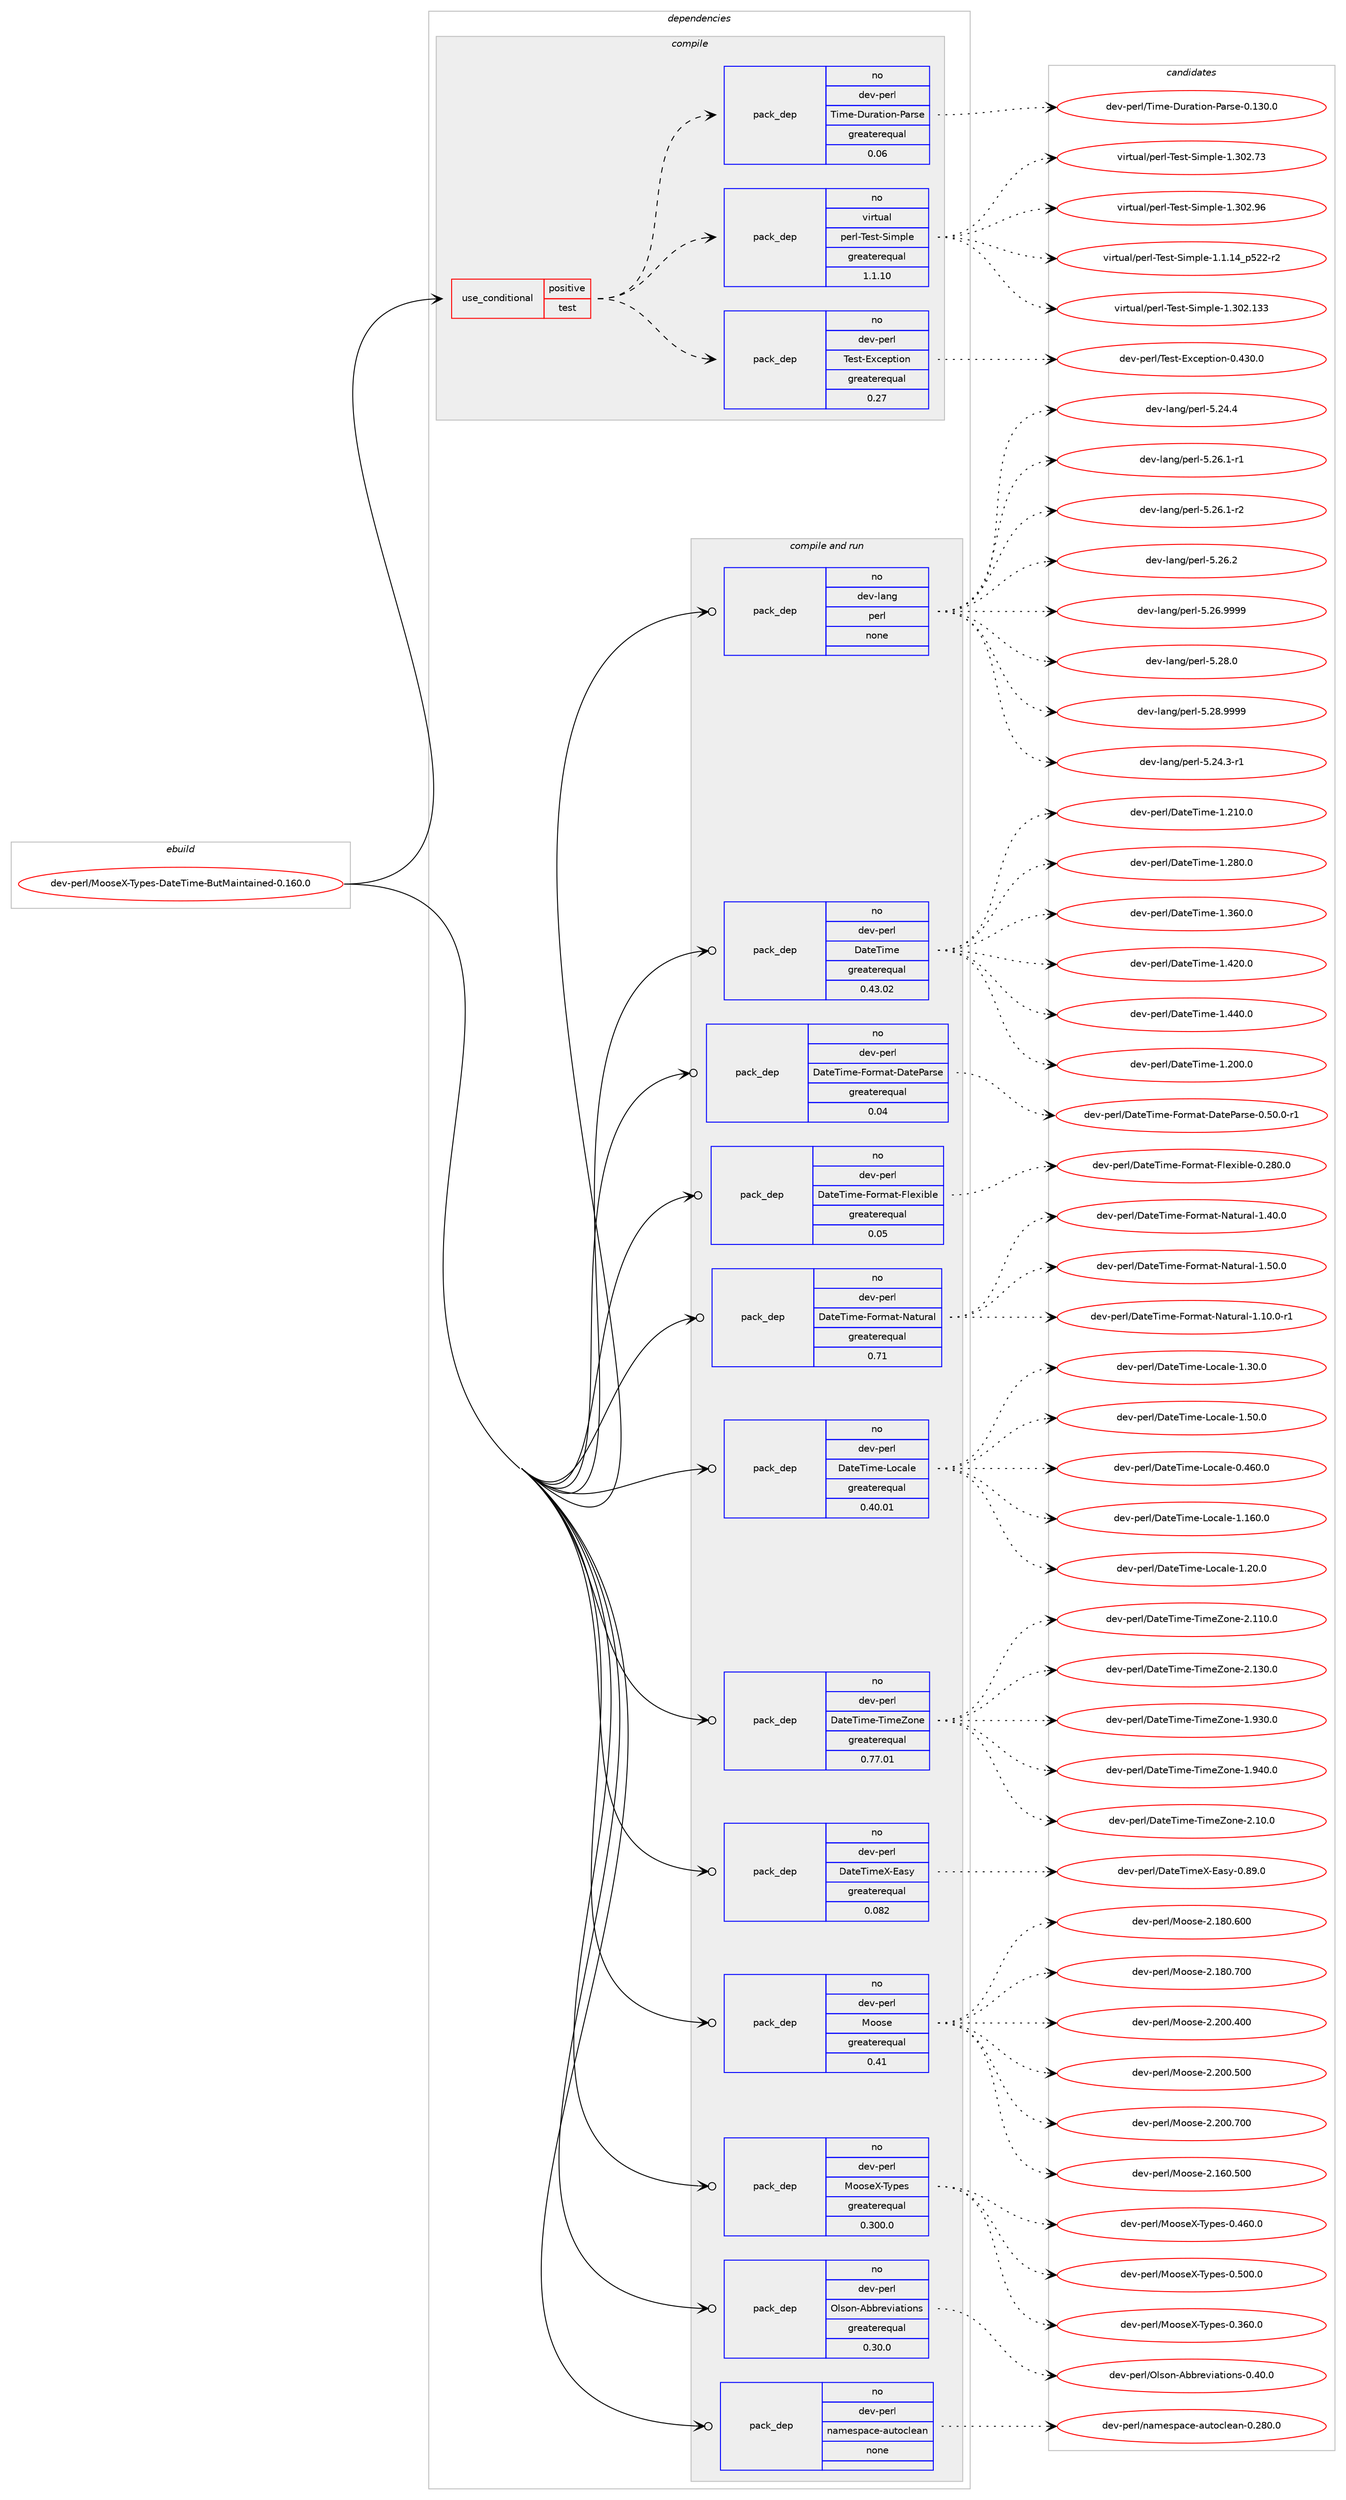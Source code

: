 digraph prolog {

# *************
# Graph options
# *************

newrank=true;
concentrate=true;
compound=true;
graph [rankdir=LR,fontname=Helvetica,fontsize=10,ranksep=1.5];#, ranksep=2.5, nodesep=0.2];
edge  [arrowhead=vee];
node  [fontname=Helvetica,fontsize=10];

# **********
# The ebuild
# **********

subgraph cluster_leftcol {
color=gray;
rank=same;
label=<<i>ebuild</i>>;
id [label="dev-perl/MooseX-Types-DateTime-ButMaintained-0.160.0", color=red, width=4, href="../dev-perl/MooseX-Types-DateTime-ButMaintained-0.160.0.svg"];
}

# ****************
# The dependencies
# ****************

subgraph cluster_midcol {
color=gray;
label=<<i>dependencies</i>>;
subgraph cluster_compile {
fillcolor="#eeeeee";
style=filled;
label=<<i>compile</i>>;
subgraph cond368526 {
dependency1385755 [label=<<TABLE BORDER="0" CELLBORDER="1" CELLSPACING="0" CELLPADDING="4"><TR><TD ROWSPAN="3" CELLPADDING="10">use_conditional</TD></TR><TR><TD>positive</TD></TR><TR><TD>test</TD></TR></TABLE>>, shape=none, color=red];
subgraph pack994174 {
dependency1385756 [label=<<TABLE BORDER="0" CELLBORDER="1" CELLSPACING="0" CELLPADDING="4" WIDTH="220"><TR><TD ROWSPAN="6" CELLPADDING="30">pack_dep</TD></TR><TR><TD WIDTH="110">no</TD></TR><TR><TD>dev-perl</TD></TR><TR><TD>Test-Exception</TD></TR><TR><TD>greaterequal</TD></TR><TR><TD>0.27</TD></TR></TABLE>>, shape=none, color=blue];
}
dependency1385755:e -> dependency1385756:w [weight=20,style="dashed",arrowhead="vee"];
subgraph pack994175 {
dependency1385757 [label=<<TABLE BORDER="0" CELLBORDER="1" CELLSPACING="0" CELLPADDING="4" WIDTH="220"><TR><TD ROWSPAN="6" CELLPADDING="30">pack_dep</TD></TR><TR><TD WIDTH="110">no</TD></TR><TR><TD>virtual</TD></TR><TR><TD>perl-Test-Simple</TD></TR><TR><TD>greaterequal</TD></TR><TR><TD>1.1.10</TD></TR></TABLE>>, shape=none, color=blue];
}
dependency1385755:e -> dependency1385757:w [weight=20,style="dashed",arrowhead="vee"];
subgraph pack994176 {
dependency1385758 [label=<<TABLE BORDER="0" CELLBORDER="1" CELLSPACING="0" CELLPADDING="4" WIDTH="220"><TR><TD ROWSPAN="6" CELLPADDING="30">pack_dep</TD></TR><TR><TD WIDTH="110">no</TD></TR><TR><TD>dev-perl</TD></TR><TR><TD>Time-Duration-Parse</TD></TR><TR><TD>greaterequal</TD></TR><TR><TD>0.06</TD></TR></TABLE>>, shape=none, color=blue];
}
dependency1385755:e -> dependency1385758:w [weight=20,style="dashed",arrowhead="vee"];
}
id:e -> dependency1385755:w [weight=20,style="solid",arrowhead="vee"];
}
subgraph cluster_compileandrun {
fillcolor="#eeeeee";
style=filled;
label=<<i>compile and run</i>>;
subgraph pack994177 {
dependency1385759 [label=<<TABLE BORDER="0" CELLBORDER="1" CELLSPACING="0" CELLPADDING="4" WIDTH="220"><TR><TD ROWSPAN="6" CELLPADDING="30">pack_dep</TD></TR><TR><TD WIDTH="110">no</TD></TR><TR><TD>dev-lang</TD></TR><TR><TD>perl</TD></TR><TR><TD>none</TD></TR><TR><TD></TD></TR></TABLE>>, shape=none, color=blue];
}
id:e -> dependency1385759:w [weight=20,style="solid",arrowhead="odotvee"];
subgraph pack994178 {
dependency1385760 [label=<<TABLE BORDER="0" CELLBORDER="1" CELLSPACING="0" CELLPADDING="4" WIDTH="220"><TR><TD ROWSPAN="6" CELLPADDING="30">pack_dep</TD></TR><TR><TD WIDTH="110">no</TD></TR><TR><TD>dev-perl</TD></TR><TR><TD>DateTime</TD></TR><TR><TD>greaterequal</TD></TR><TR><TD>0.43.02</TD></TR></TABLE>>, shape=none, color=blue];
}
id:e -> dependency1385760:w [weight=20,style="solid",arrowhead="odotvee"];
subgraph pack994179 {
dependency1385761 [label=<<TABLE BORDER="0" CELLBORDER="1" CELLSPACING="0" CELLPADDING="4" WIDTH="220"><TR><TD ROWSPAN="6" CELLPADDING="30">pack_dep</TD></TR><TR><TD WIDTH="110">no</TD></TR><TR><TD>dev-perl</TD></TR><TR><TD>DateTime-Format-DateParse</TD></TR><TR><TD>greaterequal</TD></TR><TR><TD>0.04</TD></TR></TABLE>>, shape=none, color=blue];
}
id:e -> dependency1385761:w [weight=20,style="solid",arrowhead="odotvee"];
subgraph pack994180 {
dependency1385762 [label=<<TABLE BORDER="0" CELLBORDER="1" CELLSPACING="0" CELLPADDING="4" WIDTH="220"><TR><TD ROWSPAN="6" CELLPADDING="30">pack_dep</TD></TR><TR><TD WIDTH="110">no</TD></TR><TR><TD>dev-perl</TD></TR><TR><TD>DateTime-Format-Flexible</TD></TR><TR><TD>greaterequal</TD></TR><TR><TD>0.05</TD></TR></TABLE>>, shape=none, color=blue];
}
id:e -> dependency1385762:w [weight=20,style="solid",arrowhead="odotvee"];
subgraph pack994181 {
dependency1385763 [label=<<TABLE BORDER="0" CELLBORDER="1" CELLSPACING="0" CELLPADDING="4" WIDTH="220"><TR><TD ROWSPAN="6" CELLPADDING="30">pack_dep</TD></TR><TR><TD WIDTH="110">no</TD></TR><TR><TD>dev-perl</TD></TR><TR><TD>DateTime-Format-Natural</TD></TR><TR><TD>greaterequal</TD></TR><TR><TD>0.71</TD></TR></TABLE>>, shape=none, color=blue];
}
id:e -> dependency1385763:w [weight=20,style="solid",arrowhead="odotvee"];
subgraph pack994182 {
dependency1385764 [label=<<TABLE BORDER="0" CELLBORDER="1" CELLSPACING="0" CELLPADDING="4" WIDTH="220"><TR><TD ROWSPAN="6" CELLPADDING="30">pack_dep</TD></TR><TR><TD WIDTH="110">no</TD></TR><TR><TD>dev-perl</TD></TR><TR><TD>DateTime-Locale</TD></TR><TR><TD>greaterequal</TD></TR><TR><TD>0.40.01</TD></TR></TABLE>>, shape=none, color=blue];
}
id:e -> dependency1385764:w [weight=20,style="solid",arrowhead="odotvee"];
subgraph pack994183 {
dependency1385765 [label=<<TABLE BORDER="0" CELLBORDER="1" CELLSPACING="0" CELLPADDING="4" WIDTH="220"><TR><TD ROWSPAN="6" CELLPADDING="30">pack_dep</TD></TR><TR><TD WIDTH="110">no</TD></TR><TR><TD>dev-perl</TD></TR><TR><TD>DateTime-TimeZone</TD></TR><TR><TD>greaterequal</TD></TR><TR><TD>0.77.01</TD></TR></TABLE>>, shape=none, color=blue];
}
id:e -> dependency1385765:w [weight=20,style="solid",arrowhead="odotvee"];
subgraph pack994184 {
dependency1385766 [label=<<TABLE BORDER="0" CELLBORDER="1" CELLSPACING="0" CELLPADDING="4" WIDTH="220"><TR><TD ROWSPAN="6" CELLPADDING="30">pack_dep</TD></TR><TR><TD WIDTH="110">no</TD></TR><TR><TD>dev-perl</TD></TR><TR><TD>DateTimeX-Easy</TD></TR><TR><TD>greaterequal</TD></TR><TR><TD>0.082</TD></TR></TABLE>>, shape=none, color=blue];
}
id:e -> dependency1385766:w [weight=20,style="solid",arrowhead="odotvee"];
subgraph pack994185 {
dependency1385767 [label=<<TABLE BORDER="0" CELLBORDER="1" CELLSPACING="0" CELLPADDING="4" WIDTH="220"><TR><TD ROWSPAN="6" CELLPADDING="30">pack_dep</TD></TR><TR><TD WIDTH="110">no</TD></TR><TR><TD>dev-perl</TD></TR><TR><TD>Moose</TD></TR><TR><TD>greaterequal</TD></TR><TR><TD>0.41</TD></TR></TABLE>>, shape=none, color=blue];
}
id:e -> dependency1385767:w [weight=20,style="solid",arrowhead="odotvee"];
subgraph pack994186 {
dependency1385768 [label=<<TABLE BORDER="0" CELLBORDER="1" CELLSPACING="0" CELLPADDING="4" WIDTH="220"><TR><TD ROWSPAN="6" CELLPADDING="30">pack_dep</TD></TR><TR><TD WIDTH="110">no</TD></TR><TR><TD>dev-perl</TD></TR><TR><TD>MooseX-Types</TD></TR><TR><TD>greaterequal</TD></TR><TR><TD>0.300.0</TD></TR></TABLE>>, shape=none, color=blue];
}
id:e -> dependency1385768:w [weight=20,style="solid",arrowhead="odotvee"];
subgraph pack994187 {
dependency1385769 [label=<<TABLE BORDER="0" CELLBORDER="1" CELLSPACING="0" CELLPADDING="4" WIDTH="220"><TR><TD ROWSPAN="6" CELLPADDING="30">pack_dep</TD></TR><TR><TD WIDTH="110">no</TD></TR><TR><TD>dev-perl</TD></TR><TR><TD>Olson-Abbreviations</TD></TR><TR><TD>greaterequal</TD></TR><TR><TD>0.30.0</TD></TR></TABLE>>, shape=none, color=blue];
}
id:e -> dependency1385769:w [weight=20,style="solid",arrowhead="odotvee"];
subgraph pack994188 {
dependency1385770 [label=<<TABLE BORDER="0" CELLBORDER="1" CELLSPACING="0" CELLPADDING="4" WIDTH="220"><TR><TD ROWSPAN="6" CELLPADDING="30">pack_dep</TD></TR><TR><TD WIDTH="110">no</TD></TR><TR><TD>dev-perl</TD></TR><TR><TD>namespace-autoclean</TD></TR><TR><TD>none</TD></TR><TR><TD></TD></TR></TABLE>>, shape=none, color=blue];
}
id:e -> dependency1385770:w [weight=20,style="solid",arrowhead="odotvee"];
}
subgraph cluster_run {
fillcolor="#eeeeee";
style=filled;
label=<<i>run</i>>;
}
}

# **************
# The candidates
# **************

subgraph cluster_choices {
rank=same;
color=gray;
label=<<i>candidates</i>>;

subgraph choice994174 {
color=black;
nodesep=1;
choice1001011184511210111410847841011151164569120991011121161051111104548465251484648 [label="dev-perl/Test-Exception-0.430.0", color=red, width=4,href="../dev-perl/Test-Exception-0.430.0.svg"];
dependency1385756:e -> choice1001011184511210111410847841011151164569120991011121161051111104548465251484648:w [style=dotted,weight="100"];
}
subgraph choice994175 {
color=black;
nodesep=1;
choice11810511411611797108471121011141084584101115116458310510911210810145494649464952951125350504511450 [label="virtual/perl-Test-Simple-1.1.14_p522-r2", color=red, width=4,href="../virtual/perl-Test-Simple-1.1.14_p522-r2.svg"];
choice11810511411611797108471121011141084584101115116458310510911210810145494651485046495151 [label="virtual/perl-Test-Simple-1.302.133", color=red, width=4,href="../virtual/perl-Test-Simple-1.302.133.svg"];
choice118105114116117971084711210111410845841011151164583105109112108101454946514850465551 [label="virtual/perl-Test-Simple-1.302.73", color=red, width=4,href="../virtual/perl-Test-Simple-1.302.73.svg"];
choice118105114116117971084711210111410845841011151164583105109112108101454946514850465754 [label="virtual/perl-Test-Simple-1.302.96", color=red, width=4,href="../virtual/perl-Test-Simple-1.302.96.svg"];
dependency1385757:e -> choice11810511411611797108471121011141084584101115116458310510911210810145494649464952951125350504511450:w [style=dotted,weight="100"];
dependency1385757:e -> choice11810511411611797108471121011141084584101115116458310510911210810145494651485046495151:w [style=dotted,weight="100"];
dependency1385757:e -> choice118105114116117971084711210111410845841011151164583105109112108101454946514850465551:w [style=dotted,weight="100"];
dependency1385757:e -> choice118105114116117971084711210111410845841011151164583105109112108101454946514850465754:w [style=dotted,weight="100"];
}
subgraph choice994176 {
color=black;
nodesep=1;
choice1001011184511210111410847841051091014568117114971161051111104580971141151014548464951484648 [label="dev-perl/Time-Duration-Parse-0.130.0", color=red, width=4,href="../dev-perl/Time-Duration-Parse-0.130.0.svg"];
dependency1385758:e -> choice1001011184511210111410847841051091014568117114971161051111104580971141151014548464951484648:w [style=dotted,weight="100"];
}
subgraph choice994177 {
color=black;
nodesep=1;
choice100101118451089711010347112101114108455346505246514511449 [label="dev-lang/perl-5.24.3-r1", color=red, width=4,href="../dev-lang/perl-5.24.3-r1.svg"];
choice10010111845108971101034711210111410845534650524652 [label="dev-lang/perl-5.24.4", color=red, width=4,href="../dev-lang/perl-5.24.4.svg"];
choice100101118451089711010347112101114108455346505446494511449 [label="dev-lang/perl-5.26.1-r1", color=red, width=4,href="../dev-lang/perl-5.26.1-r1.svg"];
choice100101118451089711010347112101114108455346505446494511450 [label="dev-lang/perl-5.26.1-r2", color=red, width=4,href="../dev-lang/perl-5.26.1-r2.svg"];
choice10010111845108971101034711210111410845534650544650 [label="dev-lang/perl-5.26.2", color=red, width=4,href="../dev-lang/perl-5.26.2.svg"];
choice10010111845108971101034711210111410845534650544657575757 [label="dev-lang/perl-5.26.9999", color=red, width=4,href="../dev-lang/perl-5.26.9999.svg"];
choice10010111845108971101034711210111410845534650564648 [label="dev-lang/perl-5.28.0", color=red, width=4,href="../dev-lang/perl-5.28.0.svg"];
choice10010111845108971101034711210111410845534650564657575757 [label="dev-lang/perl-5.28.9999", color=red, width=4,href="../dev-lang/perl-5.28.9999.svg"];
dependency1385759:e -> choice100101118451089711010347112101114108455346505246514511449:w [style=dotted,weight="100"];
dependency1385759:e -> choice10010111845108971101034711210111410845534650524652:w [style=dotted,weight="100"];
dependency1385759:e -> choice100101118451089711010347112101114108455346505446494511449:w [style=dotted,weight="100"];
dependency1385759:e -> choice100101118451089711010347112101114108455346505446494511450:w [style=dotted,weight="100"];
dependency1385759:e -> choice10010111845108971101034711210111410845534650544650:w [style=dotted,weight="100"];
dependency1385759:e -> choice10010111845108971101034711210111410845534650544657575757:w [style=dotted,weight="100"];
dependency1385759:e -> choice10010111845108971101034711210111410845534650564648:w [style=dotted,weight="100"];
dependency1385759:e -> choice10010111845108971101034711210111410845534650564657575757:w [style=dotted,weight="100"];
}
subgraph choice994178 {
color=black;
nodesep=1;
choice10010111845112101114108476897116101841051091014549465048484648 [label="dev-perl/DateTime-1.200.0", color=red, width=4,href="../dev-perl/DateTime-1.200.0.svg"];
choice10010111845112101114108476897116101841051091014549465049484648 [label="dev-perl/DateTime-1.210.0", color=red, width=4,href="../dev-perl/DateTime-1.210.0.svg"];
choice10010111845112101114108476897116101841051091014549465056484648 [label="dev-perl/DateTime-1.280.0", color=red, width=4,href="../dev-perl/DateTime-1.280.0.svg"];
choice10010111845112101114108476897116101841051091014549465154484648 [label="dev-perl/DateTime-1.360.0", color=red, width=4,href="../dev-perl/DateTime-1.360.0.svg"];
choice10010111845112101114108476897116101841051091014549465250484648 [label="dev-perl/DateTime-1.420.0", color=red, width=4,href="../dev-perl/DateTime-1.420.0.svg"];
choice10010111845112101114108476897116101841051091014549465252484648 [label="dev-perl/DateTime-1.440.0", color=red, width=4,href="../dev-perl/DateTime-1.440.0.svg"];
dependency1385760:e -> choice10010111845112101114108476897116101841051091014549465048484648:w [style=dotted,weight="100"];
dependency1385760:e -> choice10010111845112101114108476897116101841051091014549465049484648:w [style=dotted,weight="100"];
dependency1385760:e -> choice10010111845112101114108476897116101841051091014549465056484648:w [style=dotted,weight="100"];
dependency1385760:e -> choice10010111845112101114108476897116101841051091014549465154484648:w [style=dotted,weight="100"];
dependency1385760:e -> choice10010111845112101114108476897116101841051091014549465250484648:w [style=dotted,weight="100"];
dependency1385760:e -> choice10010111845112101114108476897116101841051091014549465252484648:w [style=dotted,weight="100"];
}
subgraph choice994179 {
color=black;
nodesep=1;
choice10010111845112101114108476897116101841051091014570111114109971164568971161018097114115101454846534846484511449 [label="dev-perl/DateTime-Format-DateParse-0.50.0-r1", color=red, width=4,href="../dev-perl/DateTime-Format-DateParse-0.50.0-r1.svg"];
dependency1385761:e -> choice10010111845112101114108476897116101841051091014570111114109971164568971161018097114115101454846534846484511449:w [style=dotted,weight="100"];
}
subgraph choice994180 {
color=black;
nodesep=1;
choice10010111845112101114108476897116101841051091014570111114109971164570108101120105981081014548465056484648 [label="dev-perl/DateTime-Format-Flexible-0.280.0", color=red, width=4,href="../dev-perl/DateTime-Format-Flexible-0.280.0.svg"];
dependency1385762:e -> choice10010111845112101114108476897116101841051091014570111114109971164570108101120105981081014548465056484648:w [style=dotted,weight="100"];
}
subgraph choice994181 {
color=black;
nodesep=1;
choice100101118451121011141084768971161018410510910145701111141099711645789711611711497108454946494846484511449 [label="dev-perl/DateTime-Format-Natural-1.10.0-r1", color=red, width=4,href="../dev-perl/DateTime-Format-Natural-1.10.0-r1.svg"];
choice10010111845112101114108476897116101841051091014570111114109971164578971161171149710845494652484648 [label="dev-perl/DateTime-Format-Natural-1.40.0", color=red, width=4,href="../dev-perl/DateTime-Format-Natural-1.40.0.svg"];
choice10010111845112101114108476897116101841051091014570111114109971164578971161171149710845494653484648 [label="dev-perl/DateTime-Format-Natural-1.50.0", color=red, width=4,href="../dev-perl/DateTime-Format-Natural-1.50.0.svg"];
dependency1385763:e -> choice100101118451121011141084768971161018410510910145701111141099711645789711611711497108454946494846484511449:w [style=dotted,weight="100"];
dependency1385763:e -> choice10010111845112101114108476897116101841051091014570111114109971164578971161171149710845494652484648:w [style=dotted,weight="100"];
dependency1385763:e -> choice10010111845112101114108476897116101841051091014570111114109971164578971161171149710845494653484648:w [style=dotted,weight="100"];
}
subgraph choice994182 {
color=black;
nodesep=1;
choice1001011184511210111410847689711610184105109101457611199971081014548465254484648 [label="dev-perl/DateTime-Locale-0.460.0", color=red, width=4,href="../dev-perl/DateTime-Locale-0.460.0.svg"];
choice1001011184511210111410847689711610184105109101457611199971081014549464954484648 [label="dev-perl/DateTime-Locale-1.160.0", color=red, width=4,href="../dev-perl/DateTime-Locale-1.160.0.svg"];
choice10010111845112101114108476897116101841051091014576111999710810145494650484648 [label="dev-perl/DateTime-Locale-1.20.0", color=red, width=4,href="../dev-perl/DateTime-Locale-1.20.0.svg"];
choice10010111845112101114108476897116101841051091014576111999710810145494651484648 [label="dev-perl/DateTime-Locale-1.30.0", color=red, width=4,href="../dev-perl/DateTime-Locale-1.30.0.svg"];
choice10010111845112101114108476897116101841051091014576111999710810145494653484648 [label="dev-perl/DateTime-Locale-1.50.0", color=red, width=4,href="../dev-perl/DateTime-Locale-1.50.0.svg"];
dependency1385764:e -> choice1001011184511210111410847689711610184105109101457611199971081014548465254484648:w [style=dotted,weight="100"];
dependency1385764:e -> choice1001011184511210111410847689711610184105109101457611199971081014549464954484648:w [style=dotted,weight="100"];
dependency1385764:e -> choice10010111845112101114108476897116101841051091014576111999710810145494650484648:w [style=dotted,weight="100"];
dependency1385764:e -> choice10010111845112101114108476897116101841051091014576111999710810145494651484648:w [style=dotted,weight="100"];
dependency1385764:e -> choice10010111845112101114108476897116101841051091014576111999710810145494653484648:w [style=dotted,weight="100"];
}
subgraph choice994183 {
color=black;
nodesep=1;
choice10010111845112101114108476897116101841051091014584105109101901111101014549465751484648 [label="dev-perl/DateTime-TimeZone-1.930.0", color=red, width=4,href="../dev-perl/DateTime-TimeZone-1.930.0.svg"];
choice10010111845112101114108476897116101841051091014584105109101901111101014549465752484648 [label="dev-perl/DateTime-TimeZone-1.940.0", color=red, width=4,href="../dev-perl/DateTime-TimeZone-1.940.0.svg"];
choice100101118451121011141084768971161018410510910145841051091019011111010145504649484648 [label="dev-perl/DateTime-TimeZone-2.10.0", color=red, width=4,href="../dev-perl/DateTime-TimeZone-2.10.0.svg"];
choice10010111845112101114108476897116101841051091014584105109101901111101014550464949484648 [label="dev-perl/DateTime-TimeZone-2.110.0", color=red, width=4,href="../dev-perl/DateTime-TimeZone-2.110.0.svg"];
choice10010111845112101114108476897116101841051091014584105109101901111101014550464951484648 [label="dev-perl/DateTime-TimeZone-2.130.0", color=red, width=4,href="../dev-perl/DateTime-TimeZone-2.130.0.svg"];
dependency1385765:e -> choice10010111845112101114108476897116101841051091014584105109101901111101014549465751484648:w [style=dotted,weight="100"];
dependency1385765:e -> choice10010111845112101114108476897116101841051091014584105109101901111101014549465752484648:w [style=dotted,weight="100"];
dependency1385765:e -> choice100101118451121011141084768971161018410510910145841051091019011111010145504649484648:w [style=dotted,weight="100"];
dependency1385765:e -> choice10010111845112101114108476897116101841051091014584105109101901111101014550464949484648:w [style=dotted,weight="100"];
dependency1385765:e -> choice10010111845112101114108476897116101841051091014584105109101901111101014550464951484648:w [style=dotted,weight="100"];
}
subgraph choice994184 {
color=black;
nodesep=1;
choice10010111845112101114108476897116101841051091018845699711512145484656574648 [label="dev-perl/DateTimeX-Easy-0.89.0", color=red, width=4,href="../dev-perl/DateTimeX-Easy-0.89.0.svg"];
dependency1385766:e -> choice10010111845112101114108476897116101841051091018845699711512145484656574648:w [style=dotted,weight="100"];
}
subgraph choice994185 {
color=black;
nodesep=1;
choice10010111845112101114108477711111111510145504649544846534848 [label="dev-perl/Moose-2.160.500", color=red, width=4,href="../dev-perl/Moose-2.160.500.svg"];
choice10010111845112101114108477711111111510145504649564846544848 [label="dev-perl/Moose-2.180.600", color=red, width=4,href="../dev-perl/Moose-2.180.600.svg"];
choice10010111845112101114108477711111111510145504649564846554848 [label="dev-perl/Moose-2.180.700", color=red, width=4,href="../dev-perl/Moose-2.180.700.svg"];
choice10010111845112101114108477711111111510145504650484846524848 [label="dev-perl/Moose-2.200.400", color=red, width=4,href="../dev-perl/Moose-2.200.400.svg"];
choice10010111845112101114108477711111111510145504650484846534848 [label="dev-perl/Moose-2.200.500", color=red, width=4,href="../dev-perl/Moose-2.200.500.svg"];
choice10010111845112101114108477711111111510145504650484846554848 [label="dev-perl/Moose-2.200.700", color=red, width=4,href="../dev-perl/Moose-2.200.700.svg"];
dependency1385767:e -> choice10010111845112101114108477711111111510145504649544846534848:w [style=dotted,weight="100"];
dependency1385767:e -> choice10010111845112101114108477711111111510145504649564846544848:w [style=dotted,weight="100"];
dependency1385767:e -> choice10010111845112101114108477711111111510145504649564846554848:w [style=dotted,weight="100"];
dependency1385767:e -> choice10010111845112101114108477711111111510145504650484846524848:w [style=dotted,weight="100"];
dependency1385767:e -> choice10010111845112101114108477711111111510145504650484846534848:w [style=dotted,weight="100"];
dependency1385767:e -> choice10010111845112101114108477711111111510145504650484846554848:w [style=dotted,weight="100"];
}
subgraph choice994186 {
color=black;
nodesep=1;
choice1001011184511210111410847771111111151018845841211121011154548465154484648 [label="dev-perl/MooseX-Types-0.360.0", color=red, width=4,href="../dev-perl/MooseX-Types-0.360.0.svg"];
choice1001011184511210111410847771111111151018845841211121011154548465254484648 [label="dev-perl/MooseX-Types-0.460.0", color=red, width=4,href="../dev-perl/MooseX-Types-0.460.0.svg"];
choice1001011184511210111410847771111111151018845841211121011154548465348484648 [label="dev-perl/MooseX-Types-0.500.0", color=red, width=4,href="../dev-perl/MooseX-Types-0.500.0.svg"];
dependency1385768:e -> choice1001011184511210111410847771111111151018845841211121011154548465154484648:w [style=dotted,weight="100"];
dependency1385768:e -> choice1001011184511210111410847771111111151018845841211121011154548465254484648:w [style=dotted,weight="100"];
dependency1385768:e -> choice1001011184511210111410847771111111151018845841211121011154548465348484648:w [style=dotted,weight="100"];
}
subgraph choice994187 {
color=black;
nodesep=1;
choice100101118451121011141084779108115111110456598981141011181059711610511111011545484652484648 [label="dev-perl/Olson-Abbreviations-0.40.0", color=red, width=4,href="../dev-perl/Olson-Abbreviations-0.40.0.svg"];
dependency1385769:e -> choice100101118451121011141084779108115111110456598981141011181059711610511111011545484652484648:w [style=dotted,weight="100"];
}
subgraph choice994188 {
color=black;
nodesep=1;
choice1001011184511210111410847110971091011151129799101459711711611199108101971104548465056484648 [label="dev-perl/namespace-autoclean-0.280.0", color=red, width=4,href="../dev-perl/namespace-autoclean-0.280.0.svg"];
dependency1385770:e -> choice1001011184511210111410847110971091011151129799101459711711611199108101971104548465056484648:w [style=dotted,weight="100"];
}
}

}
